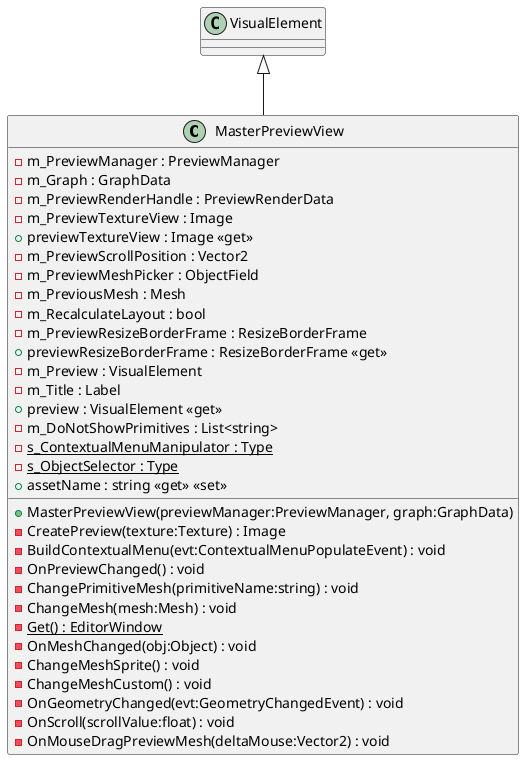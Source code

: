 @startuml
class MasterPreviewView {
    - m_PreviewManager : PreviewManager
    - m_Graph : GraphData
    - m_PreviewRenderHandle : PreviewRenderData
    - m_PreviewTextureView : Image
    + previewTextureView : Image <<get>>
    - m_PreviewScrollPosition : Vector2
    - m_PreviewMeshPicker : ObjectField
    - m_PreviousMesh : Mesh
    - m_RecalculateLayout : bool
    - m_PreviewResizeBorderFrame : ResizeBorderFrame
    + previewResizeBorderFrame : ResizeBorderFrame <<get>>
    - m_Preview : VisualElement
    - m_Title : Label
    + preview : VisualElement <<get>>
    - m_DoNotShowPrimitives : List<string>
    {static} - s_ContextualMenuManipulator : Type
    {static} - s_ObjectSelector : Type
    + assetName : string <<get>> <<set>>
    + MasterPreviewView(previewManager:PreviewManager, graph:GraphData)
    - CreatePreview(texture:Texture) : Image
    - BuildContextualMenu(evt:ContextualMenuPopulateEvent) : void
    - OnPreviewChanged() : void
    - ChangePrimitiveMesh(primitiveName:string) : void
    - ChangeMesh(mesh:Mesh) : void
    - {static} Get() : EditorWindow
    - OnMeshChanged(obj:Object) : void
    - ChangeMeshSprite() : void
    - ChangeMeshCustom() : void
    - OnGeometryChanged(evt:GeometryChangedEvent) : void
    - OnScroll(scrollValue:float) : void
    - OnMouseDragPreviewMesh(deltaMouse:Vector2) : void
}
VisualElement <|-- MasterPreviewView
@enduml
